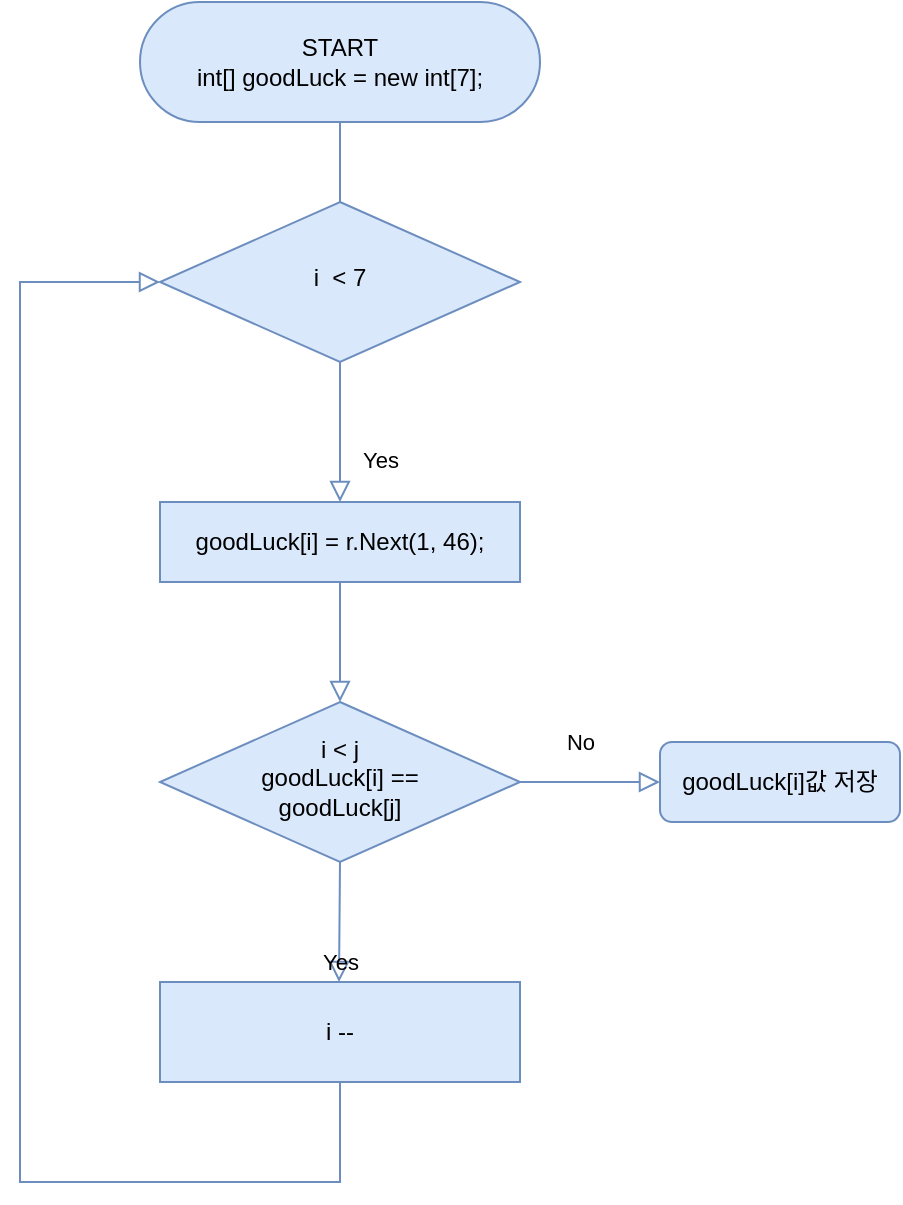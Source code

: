 <mxfile version="14.5.10" type="github">
  <diagram id="C5RBs43oDa-KdzZeNtuy" name="Page-1">
    <mxGraphModel dx="1422" dy="1931" grid="1" gridSize="10" guides="1" tooltips="1" connect="1" arrows="1" fold="1" page="1" pageScale="1" pageWidth="827" pageHeight="1169" math="0" shadow="0">
      <root>
        <mxCell id="WIyWlLk6GJQsqaUBKTNV-0" />
        <mxCell id="WIyWlLk6GJQsqaUBKTNV-1" parent="WIyWlLk6GJQsqaUBKTNV-0" />
        <mxCell id="WIyWlLk6GJQsqaUBKTNV-3" value="START&lt;br&gt;int[] goodLuck = new int[7];" style="rounded=1;whiteSpace=wrap;html=1;fontSize=12;glass=0;strokeWidth=1;shadow=0;absoluteArcSize=1;arcSize=120;fillColor=#dae8fc;strokeColor=#6c8ebf;" parent="WIyWlLk6GJQsqaUBKTNV-1" vertex="1">
          <mxGeometry x="720" y="-60" width="200" height="60" as="geometry" />
        </mxCell>
        <mxCell id="GwEv0O2_bby0ZB7OcoIi-8" style="edgeStyle=orthogonalEdgeStyle;rounded=0;orthogonalLoop=1;jettySize=auto;html=1;entryX=0.5;entryY=0;entryDx=0;entryDy=0;shadow=0;strokeWidth=1;labelBackgroundColor=none;endFill=0;endArrow=block;endSize=8;fillColor=#dae8fc;strokeColor=#6c8ebf;" edge="1" parent="WIyWlLk6GJQsqaUBKTNV-1" source="WIyWlLk6GJQsqaUBKTNV-6" target="WIyWlLk6GJQsqaUBKTNV-10">
          <mxGeometry relative="1" as="geometry" />
        </mxCell>
        <mxCell id="WIyWlLk6GJQsqaUBKTNV-6" value="&lt;div&gt;&lt;span&gt;goodLuck[i] = r.Next(1, 46);&lt;/span&gt;&lt;br&gt;&lt;/div&gt;" style="rounded=0;whiteSpace=wrap;html=1;glass=0;strokeWidth=1;fillColor=#dae8fc;strokeColor=#6c8ebf;" parent="WIyWlLk6GJQsqaUBKTNV-1" vertex="1">
          <mxGeometry x="730" y="190" width="180" height="40" as="geometry" />
        </mxCell>
        <mxCell id="WIyWlLk6GJQsqaUBKTNV-10" value="i &amp;lt; j&lt;br&gt;goodLuck[i] == &lt;br&gt;goodLuck[j]" style="rhombus;whiteSpace=wrap;html=1;shadow=0;fontFamily=Helvetica;fontSize=12;align=center;strokeWidth=1;spacing=6;spacingTop=-4;fillColor=#dae8fc;strokeColor=#6c8ebf;" parent="WIyWlLk6GJQsqaUBKTNV-1" vertex="1">
          <mxGeometry x="730" y="290" width="180" height="80" as="geometry" />
        </mxCell>
        <mxCell id="GwEv0O2_bby0ZB7OcoIi-13" style="edgeStyle=orthogonalEdgeStyle;rounded=0;orthogonalLoop=1;jettySize=auto;html=1;fillColor=#dae8fc;strokeColor=#6c8ebf;shadow=0;strokeWidth=1;labelBackgroundColor=none;endFill=0;endArrow=block;endSize=8;" edge="1" parent="WIyWlLk6GJQsqaUBKTNV-1" source="WIyWlLk6GJQsqaUBKTNV-11" target="GwEv0O2_bby0ZB7OcoIi-17">
          <mxGeometry relative="1" as="geometry">
            <Array as="points">
              <mxPoint x="820" y="530" />
              <mxPoint x="660" y="530" />
              <mxPoint x="660" y="80" />
            </Array>
          </mxGeometry>
        </mxCell>
        <mxCell id="WIyWlLk6GJQsqaUBKTNV-11" value="i --" style="rounded=0;whiteSpace=wrap;html=1;fontSize=12;glass=0;strokeWidth=1;fillColor=#dae8fc;strokeColor=#6c8ebf;" parent="WIyWlLk6GJQsqaUBKTNV-1" vertex="1">
          <mxGeometry x="730" y="430" width="180" height="50" as="geometry" />
        </mxCell>
        <mxCell id="WIyWlLk6GJQsqaUBKTNV-12" value="&lt;span&gt;goodLuck[i]값 저장&lt;/span&gt;" style="rounded=1;whiteSpace=wrap;html=1;fontSize=12;glass=0;strokeWidth=1;shadow=0;fillColor=#dae8fc;strokeColor=#6c8ebf;" parent="WIyWlLk6GJQsqaUBKTNV-1" vertex="1">
          <mxGeometry x="980" y="310" width="120" height="40" as="geometry" />
        </mxCell>
        <mxCell id="GwEv0O2_bby0ZB7OcoIi-6" value="No" style="edgeStyle=orthogonalEdgeStyle;rounded=0;html=1;jettySize=auto;orthogonalLoop=1;fontSize=11;endArrow=block;endFill=0;endSize=8;strokeWidth=1;shadow=0;labelBackgroundColor=none;entryX=0;entryY=0.5;entryDx=0;entryDy=0;exitX=1;exitY=0.5;exitDx=0;exitDy=0;fillColor=#dae8fc;strokeColor=#6c8ebf;" edge="1" parent="WIyWlLk6GJQsqaUBKTNV-1" source="WIyWlLk6GJQsqaUBKTNV-10" target="WIyWlLk6GJQsqaUBKTNV-12">
          <mxGeometry x="-0.143" y="20" relative="1" as="geometry">
            <mxPoint as="offset" />
            <mxPoint x="925" y="330" as="sourcePoint" />
            <mxPoint x="940" y="329.5" as="targetPoint" />
          </mxGeometry>
        </mxCell>
        <mxCell id="GwEv0O2_bby0ZB7OcoIi-7" value="Yes" style="rounded=0;html=1;jettySize=auto;orthogonalLoop=1;fontSize=11;endArrow=block;endFill=0;endSize=8;strokeWidth=1;shadow=0;labelBackgroundColor=none;edgeStyle=orthogonalEdgeStyle;exitX=0.5;exitY=1;exitDx=0;exitDy=0;fillColor=#dae8fc;strokeColor=#6c8ebf;" edge="1" parent="WIyWlLk6GJQsqaUBKTNV-1" source="WIyWlLk6GJQsqaUBKTNV-10">
          <mxGeometry x="-0.008" y="-20" relative="1" as="geometry">
            <mxPoint x="20" y="20" as="offset" />
            <mxPoint x="819.5" y="380" as="sourcePoint" />
            <mxPoint x="819.5" y="430" as="targetPoint" />
          </mxGeometry>
        </mxCell>
        <mxCell id="GwEv0O2_bby0ZB7OcoIi-18" value="Yes" style="rounded=0;html=1;jettySize=auto;orthogonalLoop=1;fontSize=11;endArrow=block;endFill=0;endSize=8;strokeWidth=1;shadow=0;labelBackgroundColor=none;edgeStyle=orthogonalEdgeStyle;exitX=0.5;exitY=1;exitDx=0;exitDy=0;fillColor=#dae8fc;strokeColor=#6c8ebf;" edge="1" parent="WIyWlLk6GJQsqaUBKTNV-1" target="WIyWlLk6GJQsqaUBKTNV-6">
          <mxGeometry x="0.8" y="20" relative="1" as="geometry">
            <mxPoint as="offset" />
            <mxPoint x="840" as="sourcePoint" />
            <mxPoint x="839.5" y="60" as="targetPoint" />
            <Array as="points">
              <mxPoint x="820" />
            </Array>
          </mxGeometry>
        </mxCell>
        <mxCell id="GwEv0O2_bby0ZB7OcoIi-17" value="i&amp;nbsp; &amp;lt; 7" style="rhombus;whiteSpace=wrap;html=1;shadow=0;fontFamily=Helvetica;fontSize=12;align=center;strokeWidth=1;spacing=6;spacingTop=-4;fillColor=#dae8fc;strokeColor=#6c8ebf;" vertex="1" parent="WIyWlLk6GJQsqaUBKTNV-1">
          <mxGeometry x="730" y="40" width="180" height="80" as="geometry" />
        </mxCell>
      </root>
    </mxGraphModel>
  </diagram>
</mxfile>
